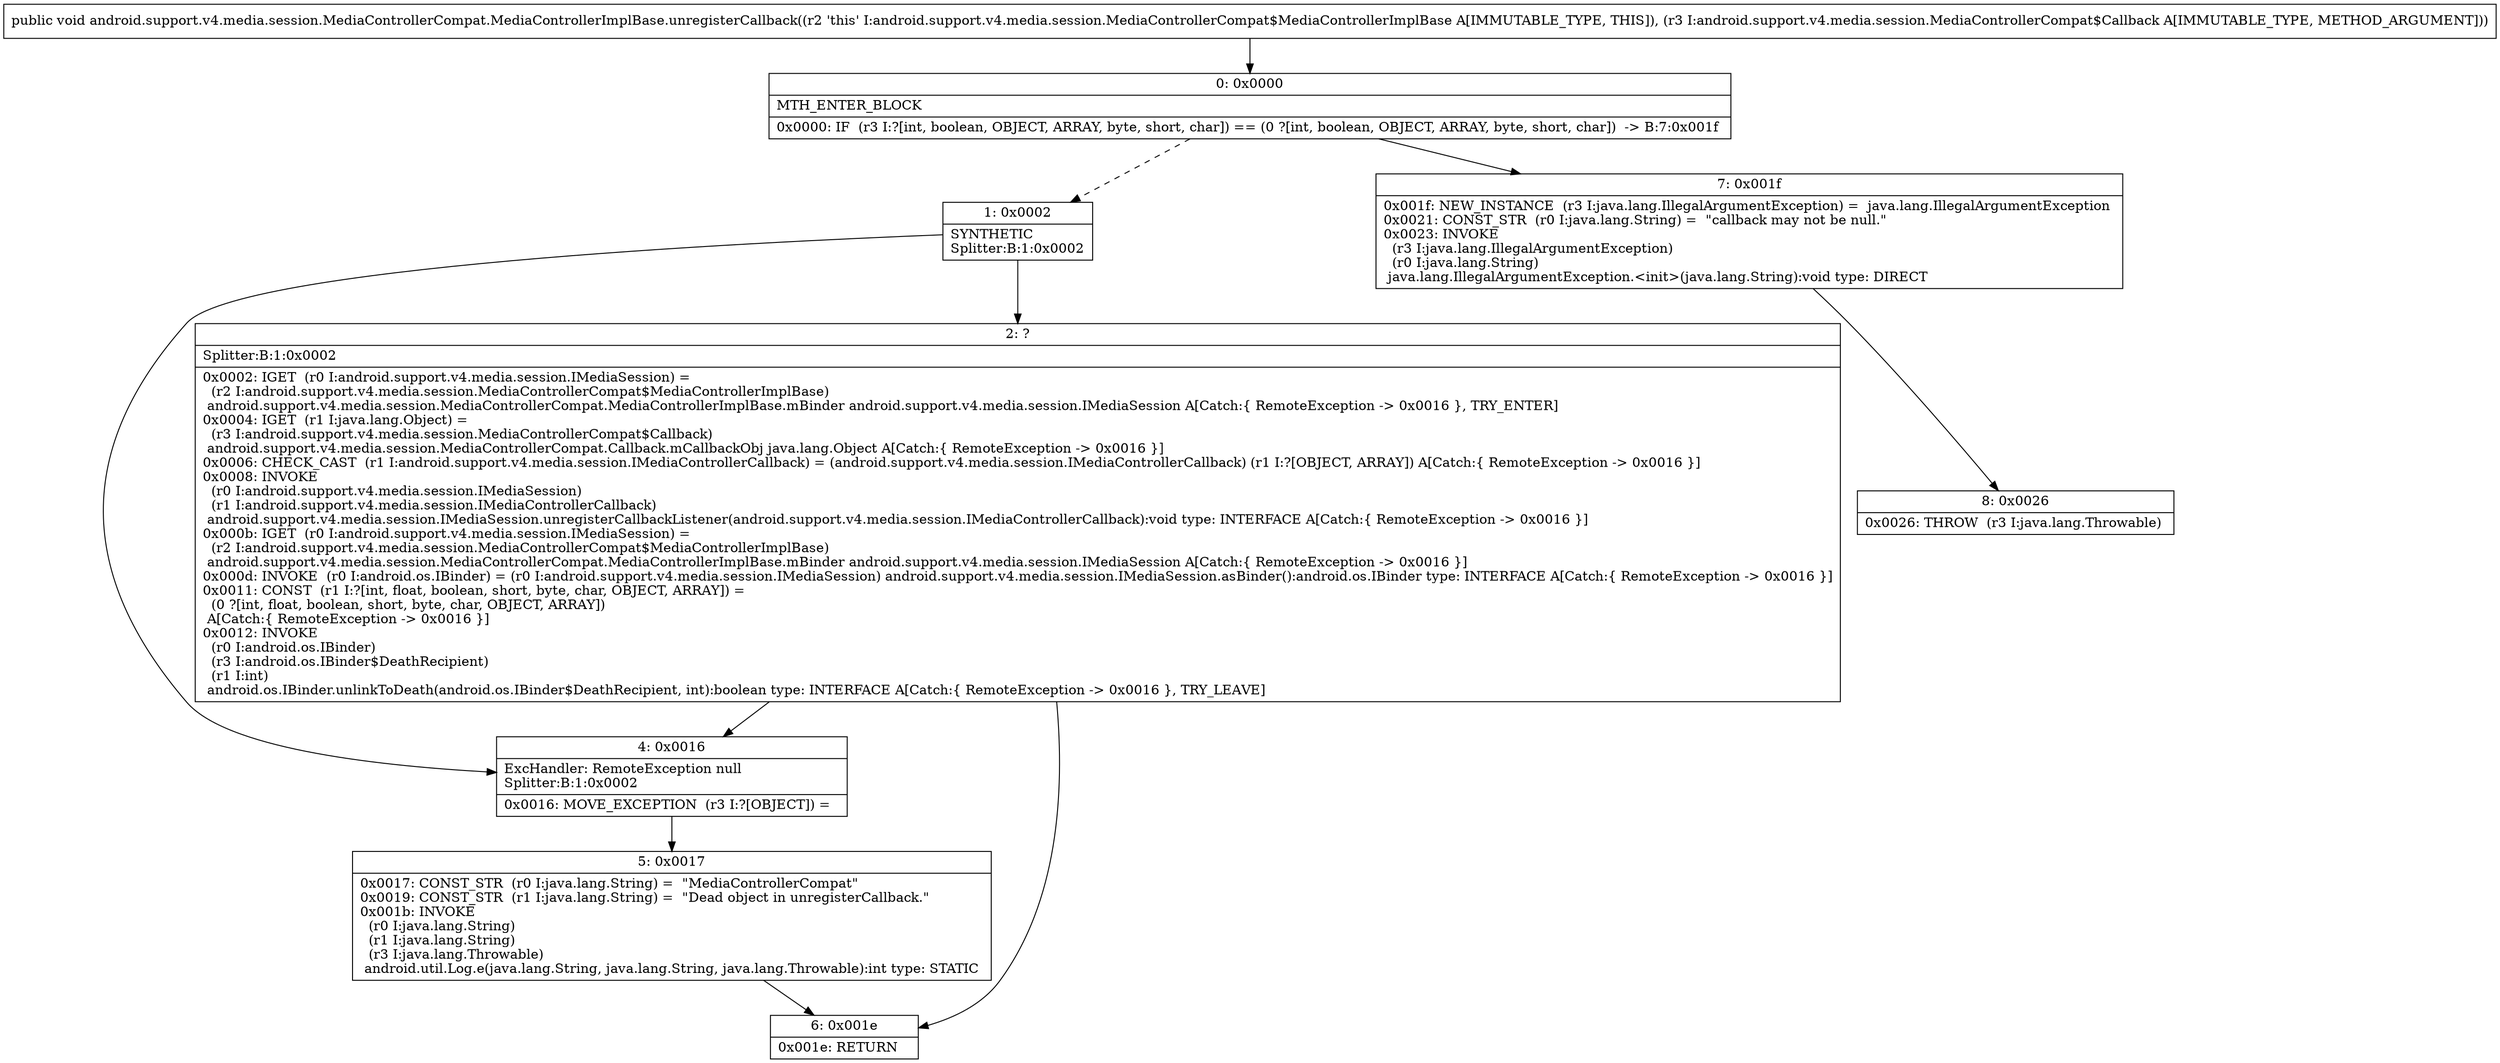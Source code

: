 digraph "CFG forandroid.support.v4.media.session.MediaControllerCompat.MediaControllerImplBase.unregisterCallback(Landroid\/support\/v4\/media\/session\/MediaControllerCompat$Callback;)V" {
Node_0 [shape=record,label="{0\:\ 0x0000|MTH_ENTER_BLOCK\l|0x0000: IF  (r3 I:?[int, boolean, OBJECT, ARRAY, byte, short, char]) == (0 ?[int, boolean, OBJECT, ARRAY, byte, short, char])  \-\> B:7:0x001f \l}"];
Node_1 [shape=record,label="{1\:\ 0x0002|SYNTHETIC\lSplitter:B:1:0x0002\l}"];
Node_2 [shape=record,label="{2\:\ ?|Splitter:B:1:0x0002\l|0x0002: IGET  (r0 I:android.support.v4.media.session.IMediaSession) = \l  (r2 I:android.support.v4.media.session.MediaControllerCompat$MediaControllerImplBase)\l android.support.v4.media.session.MediaControllerCompat.MediaControllerImplBase.mBinder android.support.v4.media.session.IMediaSession A[Catch:\{ RemoteException \-\> 0x0016 \}, TRY_ENTER]\l0x0004: IGET  (r1 I:java.lang.Object) = \l  (r3 I:android.support.v4.media.session.MediaControllerCompat$Callback)\l android.support.v4.media.session.MediaControllerCompat.Callback.mCallbackObj java.lang.Object A[Catch:\{ RemoteException \-\> 0x0016 \}]\l0x0006: CHECK_CAST  (r1 I:android.support.v4.media.session.IMediaControllerCallback) = (android.support.v4.media.session.IMediaControllerCallback) (r1 I:?[OBJECT, ARRAY]) A[Catch:\{ RemoteException \-\> 0x0016 \}]\l0x0008: INVOKE  \l  (r0 I:android.support.v4.media.session.IMediaSession)\l  (r1 I:android.support.v4.media.session.IMediaControllerCallback)\l android.support.v4.media.session.IMediaSession.unregisterCallbackListener(android.support.v4.media.session.IMediaControllerCallback):void type: INTERFACE A[Catch:\{ RemoteException \-\> 0x0016 \}]\l0x000b: IGET  (r0 I:android.support.v4.media.session.IMediaSession) = \l  (r2 I:android.support.v4.media.session.MediaControllerCompat$MediaControllerImplBase)\l android.support.v4.media.session.MediaControllerCompat.MediaControllerImplBase.mBinder android.support.v4.media.session.IMediaSession A[Catch:\{ RemoteException \-\> 0x0016 \}]\l0x000d: INVOKE  (r0 I:android.os.IBinder) = (r0 I:android.support.v4.media.session.IMediaSession) android.support.v4.media.session.IMediaSession.asBinder():android.os.IBinder type: INTERFACE A[Catch:\{ RemoteException \-\> 0x0016 \}]\l0x0011: CONST  (r1 I:?[int, float, boolean, short, byte, char, OBJECT, ARRAY]) = \l  (0 ?[int, float, boolean, short, byte, char, OBJECT, ARRAY])\l A[Catch:\{ RemoteException \-\> 0x0016 \}]\l0x0012: INVOKE  \l  (r0 I:android.os.IBinder)\l  (r3 I:android.os.IBinder$DeathRecipient)\l  (r1 I:int)\l android.os.IBinder.unlinkToDeath(android.os.IBinder$DeathRecipient, int):boolean type: INTERFACE A[Catch:\{ RemoteException \-\> 0x0016 \}, TRY_LEAVE]\l}"];
Node_4 [shape=record,label="{4\:\ 0x0016|ExcHandler: RemoteException null\lSplitter:B:1:0x0002\l|0x0016: MOVE_EXCEPTION  (r3 I:?[OBJECT]) =  \l}"];
Node_5 [shape=record,label="{5\:\ 0x0017|0x0017: CONST_STR  (r0 I:java.lang.String) =  \"MediaControllerCompat\" \l0x0019: CONST_STR  (r1 I:java.lang.String) =  \"Dead object in unregisterCallback.\" \l0x001b: INVOKE  \l  (r0 I:java.lang.String)\l  (r1 I:java.lang.String)\l  (r3 I:java.lang.Throwable)\l android.util.Log.e(java.lang.String, java.lang.String, java.lang.Throwable):int type: STATIC \l}"];
Node_6 [shape=record,label="{6\:\ 0x001e|0x001e: RETURN   \l}"];
Node_7 [shape=record,label="{7\:\ 0x001f|0x001f: NEW_INSTANCE  (r3 I:java.lang.IllegalArgumentException) =  java.lang.IllegalArgumentException \l0x0021: CONST_STR  (r0 I:java.lang.String) =  \"callback may not be null.\" \l0x0023: INVOKE  \l  (r3 I:java.lang.IllegalArgumentException)\l  (r0 I:java.lang.String)\l java.lang.IllegalArgumentException.\<init\>(java.lang.String):void type: DIRECT \l}"];
Node_8 [shape=record,label="{8\:\ 0x0026|0x0026: THROW  (r3 I:java.lang.Throwable) \l}"];
MethodNode[shape=record,label="{public void android.support.v4.media.session.MediaControllerCompat.MediaControllerImplBase.unregisterCallback((r2 'this' I:android.support.v4.media.session.MediaControllerCompat$MediaControllerImplBase A[IMMUTABLE_TYPE, THIS]), (r3 I:android.support.v4.media.session.MediaControllerCompat$Callback A[IMMUTABLE_TYPE, METHOD_ARGUMENT])) }"];
MethodNode -> Node_0;
Node_0 -> Node_1[style=dashed];
Node_0 -> Node_7;
Node_1 -> Node_2;
Node_1 -> Node_4;
Node_2 -> Node_4;
Node_2 -> Node_6;
Node_4 -> Node_5;
Node_5 -> Node_6;
Node_7 -> Node_8;
}

